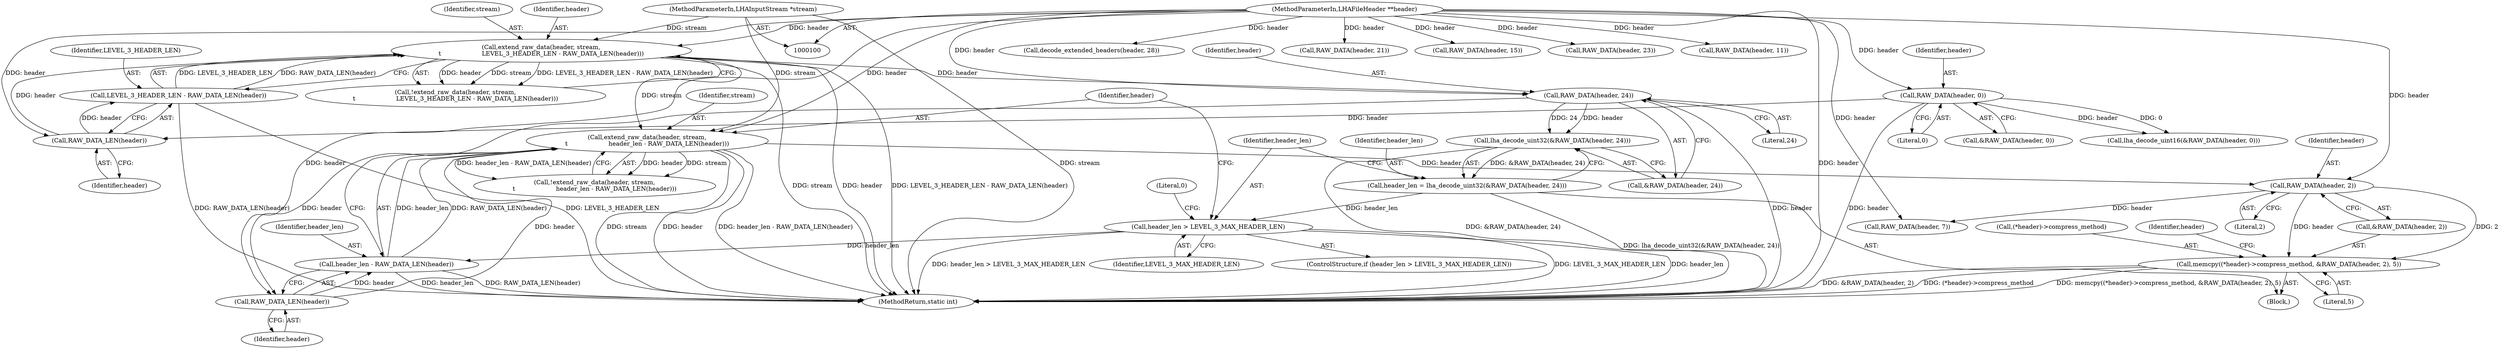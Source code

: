 digraph "1_lhasa_6fcdb8f1f538b9d63e63a5fa199c5514a15d4564@API" {
"1000154" [label="(Call,memcpy((*header)->compress_method, &RAW_DATA(header, 2), 5))"];
"1000160" [label="(Call,RAW_DATA(header, 2))"];
"1000144" [label="(Call,extend_raw_data(header, stream,\n\t                     header_len - RAW_DATA_LEN(header)))"];
"1000149" [label="(Call,RAW_DATA_LEN(header))"];
"1000132" [label="(Call,RAW_DATA(header, 24))"];
"1000118" [label="(Call,extend_raw_data(header, stream,\n\t                     LEVEL_3_HEADER_LEN - RAW_DATA_LEN(header)))"];
"1000123" [label="(Call,RAW_DATA_LEN(header))"];
"1000109" [label="(Call,RAW_DATA(header, 0))"];
"1000101" [label="(MethodParameterIn,LHAFileHeader **header)"];
"1000102" [label="(MethodParameterIn,LHAInputStream *stream)"];
"1000121" [label="(Call,LEVEL_3_HEADER_LEN - RAW_DATA_LEN(header))"];
"1000147" [label="(Call,header_len - RAW_DATA_LEN(header))"];
"1000136" [label="(Call,header_len > LEVEL_3_MAX_HEADER_LEN)"];
"1000128" [label="(Call,header_len = lha_decode_uint32(&RAW_DATA(header, 24)))"];
"1000130" [label="(Call,lha_decode_uint32(&RAW_DATA(header, 24)))"];
"1000146" [label="(Identifier,stream)"];
"1000122" [label="(Identifier,LEVEL_3_HEADER_LEN)"];
"1000230" [label="(MethodReturn,static int)"];
"1000179" [label="(Call,RAW_DATA(header, 7))"];
"1000222" [label="(Call,decode_extended_headers(header, 28))"];
"1000144" [label="(Call,extend_raw_data(header, stream,\n\t                     header_len - RAW_DATA_LEN(header)))"];
"1000101" [label="(MethodParameterIn,LHAFileHeader **header)"];
"1000111" [label="(Literal,0)"];
"1000118" [label="(Call,extend_raw_data(header, stream,\n\t                     LEVEL_3_HEADER_LEN - RAW_DATA_LEN(header)))"];
"1000148" [label="(Identifier,header_len)"];
"1000160" [label="(Call,RAW_DATA(header, 2))"];
"1000147" [label="(Call,header_len - RAW_DATA_LEN(header))"];
"1000163" [label="(Literal,5)"];
"1000128" [label="(Call,header_len = lha_decode_uint32(&RAW_DATA(header, 24)))"];
"1000108" [label="(Call,&RAW_DATA(header, 0))"];
"1000107" [label="(Call,lha_decode_uint16(&RAW_DATA(header, 0)))"];
"1000133" [label="(Identifier,header)"];
"1000154" [label="(Call,memcpy((*header)->compress_method, &RAW_DATA(header, 2), 5))"];
"1000209" [label="(Call,RAW_DATA(header, 21))"];
"1000103" [label="(Block,)"];
"1000109" [label="(Call,RAW_DATA(header, 0))"];
"1000110" [label="(Identifier,header)"];
"1000150" [label="(Identifier,header)"];
"1000131" [label="(Call,&RAW_DATA(header, 24))"];
"1000136" [label="(Call,header_len > LEVEL_3_MAX_HEADER_LEN)"];
"1000199" [label="(Call,RAW_DATA(header, 15))"];
"1000138" [label="(Identifier,LEVEL_3_MAX_HEADER_LEN)"];
"1000137" [label="(Identifier,header_len)"];
"1000129" [label="(Identifier,header_len)"];
"1000162" [label="(Literal,2)"];
"1000149" [label="(Call,RAW_DATA_LEN(header))"];
"1000121" [label="(Call,LEVEL_3_HEADER_LEN - RAW_DATA_LEN(header))"];
"1000143" [label="(Call,!extend_raw_data(header, stream,\n\t                     header_len - RAW_DATA_LEN(header)))"];
"1000217" [label="(Call,RAW_DATA(header, 23))"];
"1000155" [label="(Call,(*header)->compress_method)"];
"1000102" [label="(MethodParameterIn,LHAInputStream *stream)"];
"1000130" [label="(Call,lha_decode_uint32(&RAW_DATA(header, 24)))"];
"1000123" [label="(Call,RAW_DATA_LEN(header))"];
"1000135" [label="(ControlStructure,if (header_len > LEVEL_3_MAX_HEADER_LEN))"];
"1000161" [label="(Identifier,header)"];
"1000134" [label="(Literal,24)"];
"1000132" [label="(Call,RAW_DATA(header, 24))"];
"1000189" [label="(Call,RAW_DATA(header, 11))"];
"1000159" [label="(Call,&RAW_DATA(header, 2))"];
"1000168" [label="(Identifier,header)"];
"1000117" [label="(Call,!extend_raw_data(header, stream,\n\t                     LEVEL_3_HEADER_LEN - RAW_DATA_LEN(header)))"];
"1000120" [label="(Identifier,stream)"];
"1000124" [label="(Identifier,header)"];
"1000141" [label="(Literal,0)"];
"1000119" [label="(Identifier,header)"];
"1000145" [label="(Identifier,header)"];
"1000154" -> "1000103"  [label="AST: "];
"1000154" -> "1000163"  [label="CFG: "];
"1000155" -> "1000154"  [label="AST: "];
"1000159" -> "1000154"  [label="AST: "];
"1000163" -> "1000154"  [label="AST: "];
"1000168" -> "1000154"  [label="CFG: "];
"1000154" -> "1000230"  [label="DDG: &RAW_DATA(header, 2)"];
"1000154" -> "1000230"  [label="DDG: (*header)->compress_method"];
"1000154" -> "1000230"  [label="DDG: memcpy((*header)->compress_method, &RAW_DATA(header, 2), 5)"];
"1000160" -> "1000154"  [label="DDG: header"];
"1000160" -> "1000154"  [label="DDG: 2"];
"1000160" -> "1000159"  [label="AST: "];
"1000160" -> "1000162"  [label="CFG: "];
"1000161" -> "1000160"  [label="AST: "];
"1000162" -> "1000160"  [label="AST: "];
"1000159" -> "1000160"  [label="CFG: "];
"1000144" -> "1000160"  [label="DDG: header"];
"1000101" -> "1000160"  [label="DDG: header"];
"1000160" -> "1000179"  [label="DDG: header"];
"1000144" -> "1000143"  [label="AST: "];
"1000144" -> "1000147"  [label="CFG: "];
"1000145" -> "1000144"  [label="AST: "];
"1000146" -> "1000144"  [label="AST: "];
"1000147" -> "1000144"  [label="AST: "];
"1000143" -> "1000144"  [label="CFG: "];
"1000144" -> "1000230"  [label="DDG: stream"];
"1000144" -> "1000230"  [label="DDG: header"];
"1000144" -> "1000230"  [label="DDG: header_len - RAW_DATA_LEN(header)"];
"1000144" -> "1000143"  [label="DDG: header"];
"1000144" -> "1000143"  [label="DDG: stream"];
"1000144" -> "1000143"  [label="DDG: header_len - RAW_DATA_LEN(header)"];
"1000149" -> "1000144"  [label="DDG: header"];
"1000101" -> "1000144"  [label="DDG: header"];
"1000118" -> "1000144"  [label="DDG: stream"];
"1000102" -> "1000144"  [label="DDG: stream"];
"1000147" -> "1000144"  [label="DDG: header_len"];
"1000147" -> "1000144"  [label="DDG: RAW_DATA_LEN(header)"];
"1000149" -> "1000147"  [label="AST: "];
"1000149" -> "1000150"  [label="CFG: "];
"1000150" -> "1000149"  [label="AST: "];
"1000147" -> "1000149"  [label="CFG: "];
"1000149" -> "1000147"  [label="DDG: header"];
"1000132" -> "1000149"  [label="DDG: header"];
"1000101" -> "1000149"  [label="DDG: header"];
"1000132" -> "1000131"  [label="AST: "];
"1000132" -> "1000134"  [label="CFG: "];
"1000133" -> "1000132"  [label="AST: "];
"1000134" -> "1000132"  [label="AST: "];
"1000131" -> "1000132"  [label="CFG: "];
"1000132" -> "1000230"  [label="DDG: header"];
"1000132" -> "1000130"  [label="DDG: header"];
"1000132" -> "1000130"  [label="DDG: 24"];
"1000118" -> "1000132"  [label="DDG: header"];
"1000101" -> "1000132"  [label="DDG: header"];
"1000118" -> "1000117"  [label="AST: "];
"1000118" -> "1000121"  [label="CFG: "];
"1000119" -> "1000118"  [label="AST: "];
"1000120" -> "1000118"  [label="AST: "];
"1000121" -> "1000118"  [label="AST: "];
"1000117" -> "1000118"  [label="CFG: "];
"1000118" -> "1000230"  [label="DDG: header"];
"1000118" -> "1000230"  [label="DDG: LEVEL_3_HEADER_LEN - RAW_DATA_LEN(header)"];
"1000118" -> "1000230"  [label="DDG: stream"];
"1000118" -> "1000117"  [label="DDG: header"];
"1000118" -> "1000117"  [label="DDG: stream"];
"1000118" -> "1000117"  [label="DDG: LEVEL_3_HEADER_LEN - RAW_DATA_LEN(header)"];
"1000123" -> "1000118"  [label="DDG: header"];
"1000101" -> "1000118"  [label="DDG: header"];
"1000102" -> "1000118"  [label="DDG: stream"];
"1000121" -> "1000118"  [label="DDG: LEVEL_3_HEADER_LEN"];
"1000121" -> "1000118"  [label="DDG: RAW_DATA_LEN(header)"];
"1000123" -> "1000121"  [label="AST: "];
"1000123" -> "1000124"  [label="CFG: "];
"1000124" -> "1000123"  [label="AST: "];
"1000121" -> "1000123"  [label="CFG: "];
"1000123" -> "1000121"  [label="DDG: header"];
"1000109" -> "1000123"  [label="DDG: header"];
"1000101" -> "1000123"  [label="DDG: header"];
"1000109" -> "1000108"  [label="AST: "];
"1000109" -> "1000111"  [label="CFG: "];
"1000110" -> "1000109"  [label="AST: "];
"1000111" -> "1000109"  [label="AST: "];
"1000108" -> "1000109"  [label="CFG: "];
"1000109" -> "1000230"  [label="DDG: header"];
"1000109" -> "1000107"  [label="DDG: header"];
"1000109" -> "1000107"  [label="DDG: 0"];
"1000101" -> "1000109"  [label="DDG: header"];
"1000101" -> "1000100"  [label="AST: "];
"1000101" -> "1000230"  [label="DDG: header"];
"1000101" -> "1000179"  [label="DDG: header"];
"1000101" -> "1000189"  [label="DDG: header"];
"1000101" -> "1000199"  [label="DDG: header"];
"1000101" -> "1000209"  [label="DDG: header"];
"1000101" -> "1000217"  [label="DDG: header"];
"1000101" -> "1000222"  [label="DDG: header"];
"1000102" -> "1000100"  [label="AST: "];
"1000102" -> "1000230"  [label="DDG: stream"];
"1000122" -> "1000121"  [label="AST: "];
"1000121" -> "1000230"  [label="DDG: RAW_DATA_LEN(header)"];
"1000121" -> "1000230"  [label="DDG: LEVEL_3_HEADER_LEN"];
"1000148" -> "1000147"  [label="AST: "];
"1000147" -> "1000230"  [label="DDG: RAW_DATA_LEN(header)"];
"1000147" -> "1000230"  [label="DDG: header_len"];
"1000136" -> "1000147"  [label="DDG: header_len"];
"1000136" -> "1000135"  [label="AST: "];
"1000136" -> "1000138"  [label="CFG: "];
"1000137" -> "1000136"  [label="AST: "];
"1000138" -> "1000136"  [label="AST: "];
"1000141" -> "1000136"  [label="CFG: "];
"1000145" -> "1000136"  [label="CFG: "];
"1000136" -> "1000230"  [label="DDG: header_len > LEVEL_3_MAX_HEADER_LEN"];
"1000136" -> "1000230"  [label="DDG: LEVEL_3_MAX_HEADER_LEN"];
"1000136" -> "1000230"  [label="DDG: header_len"];
"1000128" -> "1000136"  [label="DDG: header_len"];
"1000128" -> "1000103"  [label="AST: "];
"1000128" -> "1000130"  [label="CFG: "];
"1000129" -> "1000128"  [label="AST: "];
"1000130" -> "1000128"  [label="AST: "];
"1000137" -> "1000128"  [label="CFG: "];
"1000128" -> "1000230"  [label="DDG: lha_decode_uint32(&RAW_DATA(header, 24))"];
"1000130" -> "1000128"  [label="DDG: &RAW_DATA(header, 24)"];
"1000130" -> "1000131"  [label="CFG: "];
"1000131" -> "1000130"  [label="AST: "];
"1000130" -> "1000230"  [label="DDG: &RAW_DATA(header, 24)"];
}
